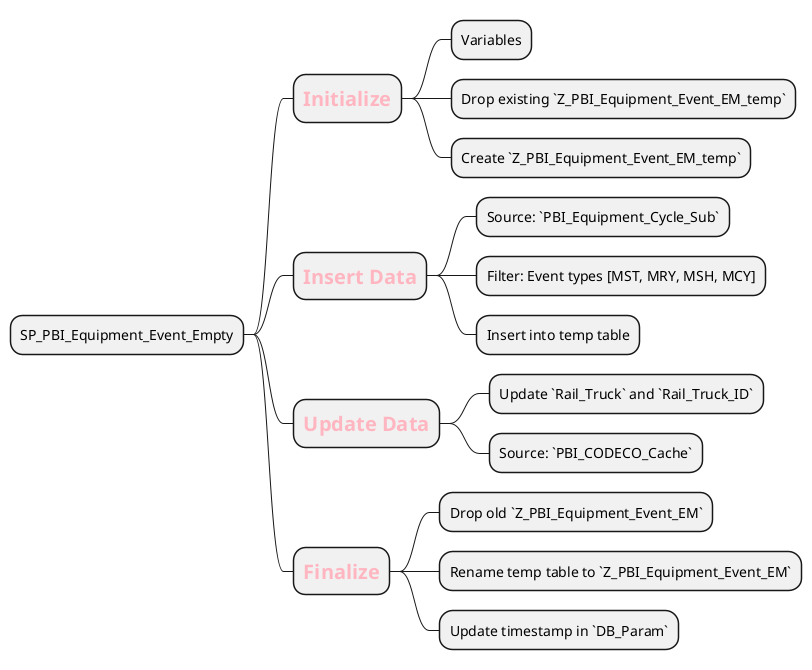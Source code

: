 @startmindmap
* SP_PBI_Equipment_Event_Empty
** <size:20><b><color:LightPink>Initialize</color></b></size>
*** Variables
*** Drop existing `Z_PBI_Equipment_Event_EM_temp`
*** Create `Z_PBI_Equipment_Event_EM_temp`
** <size:20><b><color:LightPink>Insert Data</color></b></size>
*** Source: `PBI_Equipment_Cycle_Sub`
*** Filter: Event types [MST, MRY, MSH, MCY]
*** Insert into temp table
** <size:20><b><color:LightPink>Update Data</color></b></size>
*** Update `Rail_Truck` and `Rail_Truck_ID`
*** Source: `PBI_CODECO_Cache`
** <size:20><b><color:LightPink>Finalize</color></b></size>
*** Drop old `Z_PBI_Equipment_Event_EM`
*** Rename temp table to `Z_PBI_Equipment_Event_EM`
*** Update timestamp in `DB_Param`
@endmindmap
